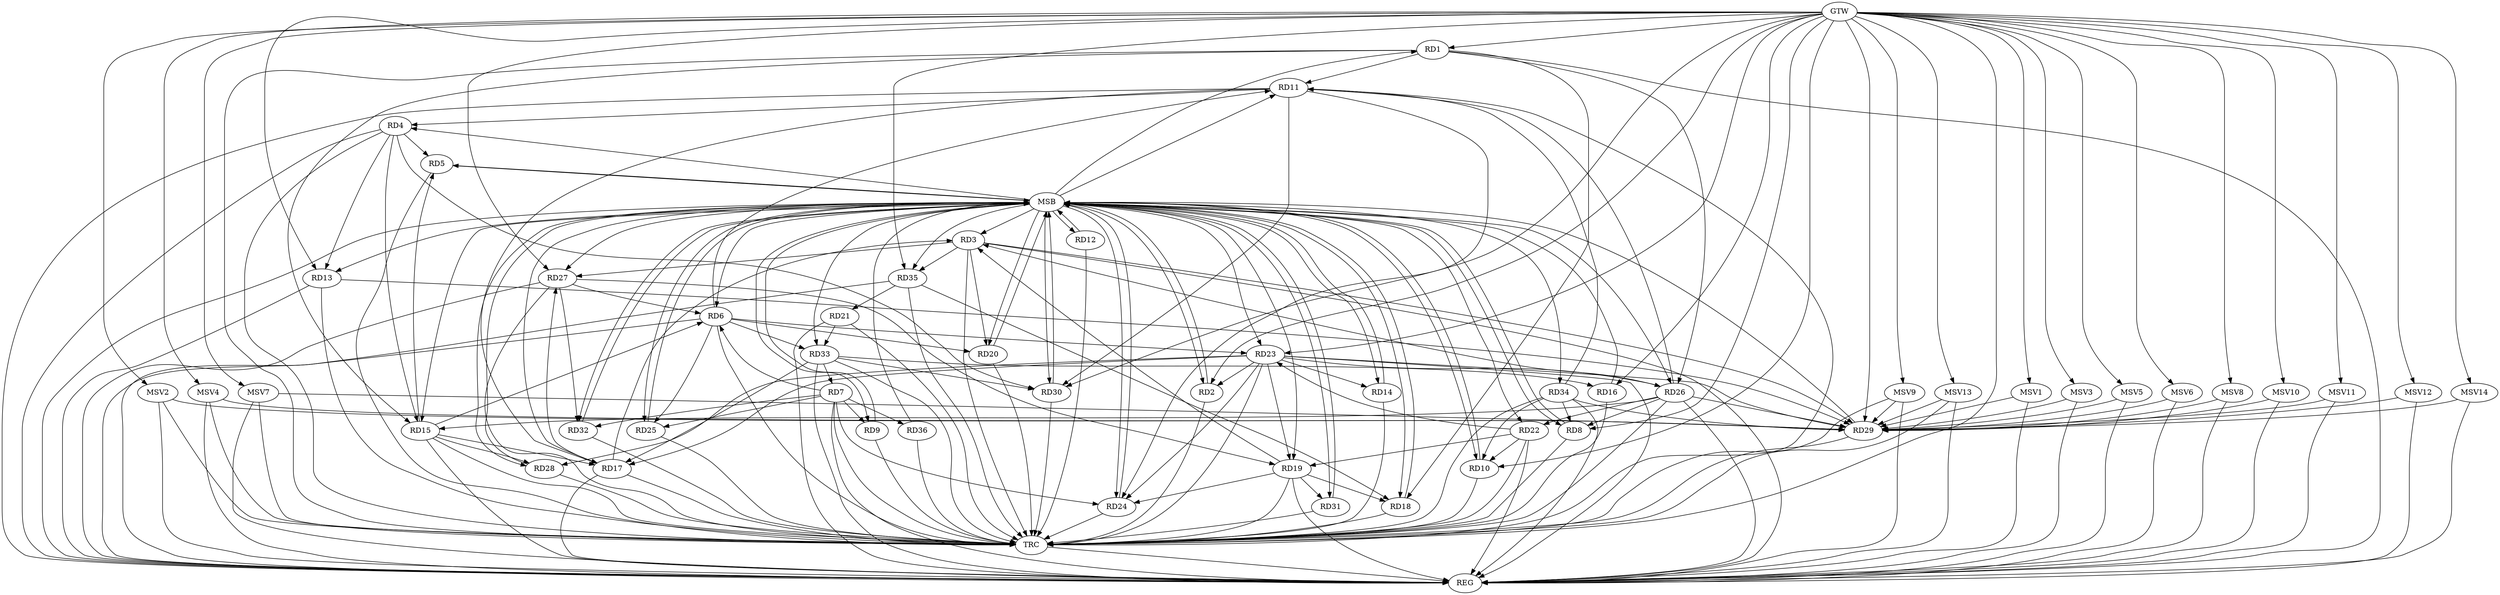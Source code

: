 strict digraph G {
  RD1 [ label="RD1" ];
  RD2 [ label="RD2" ];
  RD3 [ label="RD3" ];
  RD4 [ label="RD4" ];
  RD5 [ label="RD5" ];
  RD6 [ label="RD6" ];
  RD7 [ label="RD7" ];
  RD8 [ label="RD8" ];
  RD9 [ label="RD9" ];
  RD10 [ label="RD10" ];
  RD11 [ label="RD11" ];
  RD12 [ label="RD12" ];
  RD13 [ label="RD13" ];
  RD14 [ label="RD14" ];
  RD15 [ label="RD15" ];
  RD16 [ label="RD16" ];
  RD17 [ label="RD17" ];
  RD18 [ label="RD18" ];
  RD19 [ label="RD19" ];
  RD20 [ label="RD20" ];
  RD21 [ label="RD21" ];
  RD22 [ label="RD22" ];
  RD23 [ label="RD23" ];
  RD24 [ label="RD24" ];
  RD25 [ label="RD25" ];
  RD26 [ label="RD26" ];
  RD27 [ label="RD27" ];
  RD28 [ label="RD28" ];
  RD29 [ label="RD29" ];
  RD30 [ label="RD30" ];
  RD31 [ label="RD31" ];
  RD32 [ label="RD32" ];
  RD33 [ label="RD33" ];
  RD34 [ label="RD34" ];
  RD35 [ label="RD35" ];
  RD36 [ label="RD36" ];
  GTW [ label="GTW" ];
  REG [ label="REG" ];
  MSB [ label="MSB" ];
  TRC [ label="TRC" ];
  MSV1 [ label="MSV1" ];
  MSV2 [ label="MSV2" ];
  MSV3 [ label="MSV3" ];
  MSV4 [ label="MSV4" ];
  MSV5 [ label="MSV5" ];
  MSV6 [ label="MSV6" ];
  MSV7 [ label="MSV7" ];
  MSV8 [ label="MSV8" ];
  MSV9 [ label="MSV9" ];
  MSV10 [ label="MSV10" ];
  MSV11 [ label="MSV11" ];
  MSV12 [ label="MSV12" ];
  MSV13 [ label="MSV13" ];
  MSV14 [ label="MSV14" ];
  RD1 -> RD11;
  RD1 -> RD15;
  RD1 -> RD18;
  RD1 -> RD26;
  RD23 -> RD2;
  RD17 -> RD3;
  RD19 -> RD3;
  RD3 -> RD20;
  RD26 -> RD3;
  RD3 -> RD27;
  RD3 -> RD29;
  RD3 -> RD35;
  RD4 -> RD5;
  RD11 -> RD4;
  RD4 -> RD13;
  RD4 -> RD15;
  RD4 -> RD30;
  RD15 -> RD5;
  RD7 -> RD6;
  RD6 -> RD11;
  RD15 -> RD6;
  RD6 -> RD20;
  RD6 -> RD23;
  RD6 -> RD25;
  RD27 -> RD6;
  RD6 -> RD33;
  RD7 -> RD9;
  RD7 -> RD24;
  RD7 -> RD25;
  RD7 -> RD32;
  RD33 -> RD7;
  RD7 -> RD36;
  RD26 -> RD8;
  RD34 -> RD8;
  RD22 -> RD10;
  RD34 -> RD10;
  RD11 -> RD17;
  RD11 -> RD24;
  RD26 -> RD11;
  RD11 -> RD30;
  RD34 -> RD11;
  RD13 -> RD29;
  RD23 -> RD14;
  RD15 -> RD17;
  RD26 -> RD15;
  RD15 -> RD28;
  RD33 -> RD16;
  RD23 -> RD17;
  RD17 -> RD27;
  RD33 -> RD17;
  RD19 -> RD18;
  RD35 -> RD18;
  RD22 -> RD19;
  RD23 -> RD19;
  RD19 -> RD24;
  RD27 -> RD19;
  RD19 -> RD31;
  RD21 -> RD33;
  RD35 -> RD21;
  RD22 -> RD23;
  RD26 -> RD22;
  RD23 -> RD24;
  RD23 -> RD26;
  RD23 -> RD28;
  RD23 -> RD29;
  RD26 -> RD29;
  RD27 -> RD32;
  RD34 -> RD29;
  RD33 -> RD30;
  GTW -> RD27;
  GTW -> RD30;
  GTW -> RD35;
  GTW -> RD1;
  GTW -> RD23;
  GTW -> RD2;
  GTW -> RD29;
  GTW -> RD16;
  GTW -> RD8;
  GTW -> RD10;
  GTW -> RD13;
  RD1 -> REG;
  RD3 -> REG;
  RD4 -> REG;
  RD6 -> REG;
  RD7 -> REG;
  RD11 -> REG;
  RD13 -> REG;
  RD15 -> REG;
  RD17 -> REG;
  RD19 -> REG;
  RD21 -> REG;
  RD22 -> REG;
  RD23 -> REG;
  RD26 -> REG;
  RD27 -> REG;
  RD33 -> REG;
  RD34 -> REG;
  RD35 -> REG;
  RD2 -> MSB;
  MSB -> RD3;
  MSB -> RD4;
  MSB -> RD17;
  MSB -> RD24;
  MSB -> RD31;
  MSB -> RD32;
  MSB -> REG;
  RD5 -> MSB;
  MSB -> RD2;
  MSB -> RD6;
  MSB -> RD28;
  MSB -> RD33;
  MSB -> RD34;
  RD8 -> MSB;
  MSB -> RD14;
  MSB -> RD22;
  RD9 -> MSB;
  MSB -> RD11;
  RD10 -> MSB;
  MSB -> RD25;
  RD12 -> MSB;
  MSB -> RD8;
  MSB -> RD13;
  MSB -> RD26;
  MSB -> RD30;
  RD14 -> MSB;
  RD16 -> MSB;
  MSB -> RD5;
  MSB -> RD9;
  MSB -> RD35;
  RD18 -> MSB;
  MSB -> RD23;
  RD20 -> MSB;
  MSB -> RD15;
  RD24 -> MSB;
  RD25 -> MSB;
  RD28 -> MSB;
  MSB -> RD12;
  MSB -> RD20;
  RD29 -> MSB;
  MSB -> RD27;
  RD30 -> MSB;
  MSB -> RD1;
  RD31 -> MSB;
  MSB -> RD18;
  RD32 -> MSB;
  RD36 -> MSB;
  MSB -> RD10;
  MSB -> RD19;
  RD1 -> TRC;
  RD2 -> TRC;
  RD3 -> TRC;
  RD4 -> TRC;
  RD5 -> TRC;
  RD6 -> TRC;
  RD7 -> TRC;
  RD8 -> TRC;
  RD9 -> TRC;
  RD10 -> TRC;
  RD11 -> TRC;
  RD12 -> TRC;
  RD13 -> TRC;
  RD14 -> TRC;
  RD15 -> TRC;
  RD16 -> TRC;
  RD17 -> TRC;
  RD18 -> TRC;
  RD19 -> TRC;
  RD20 -> TRC;
  RD21 -> TRC;
  RD22 -> TRC;
  RD23 -> TRC;
  RD24 -> TRC;
  RD25 -> TRC;
  RD26 -> TRC;
  RD27 -> TRC;
  RD28 -> TRC;
  RD29 -> TRC;
  RD30 -> TRC;
  RD31 -> TRC;
  RD32 -> TRC;
  RD33 -> TRC;
  RD34 -> TRC;
  RD35 -> TRC;
  RD36 -> TRC;
  GTW -> TRC;
  TRC -> REG;
  MSV1 -> RD29;
  GTW -> MSV1;
  MSV1 -> REG;
  MSV2 -> RD29;
  GTW -> MSV2;
  MSV2 -> REG;
  MSV2 -> TRC;
  MSV3 -> RD29;
  MSV4 -> RD29;
  GTW -> MSV3;
  MSV3 -> REG;
  GTW -> MSV4;
  MSV4 -> REG;
  MSV4 -> TRC;
  MSV5 -> RD29;
  GTW -> MSV5;
  MSV5 -> REG;
  MSV6 -> RD29;
  GTW -> MSV6;
  MSV6 -> REG;
  MSV7 -> RD29;
  GTW -> MSV7;
  MSV7 -> REG;
  MSV7 -> TRC;
  MSV8 -> RD29;
  GTW -> MSV8;
  MSV8 -> REG;
  MSV9 -> RD29;
  GTW -> MSV9;
  MSV9 -> REG;
  MSV9 -> TRC;
  MSV10 -> RD29;
  MSV11 -> RD29;
  GTW -> MSV10;
  MSV10 -> REG;
  GTW -> MSV11;
  MSV11 -> REG;
  MSV12 -> RD29;
  MSV13 -> RD29;
  MSV14 -> RD29;
  GTW -> MSV12;
  MSV12 -> REG;
  GTW -> MSV13;
  MSV13 -> REG;
  MSV13 -> TRC;
  GTW -> MSV14;
  MSV14 -> REG;
}
